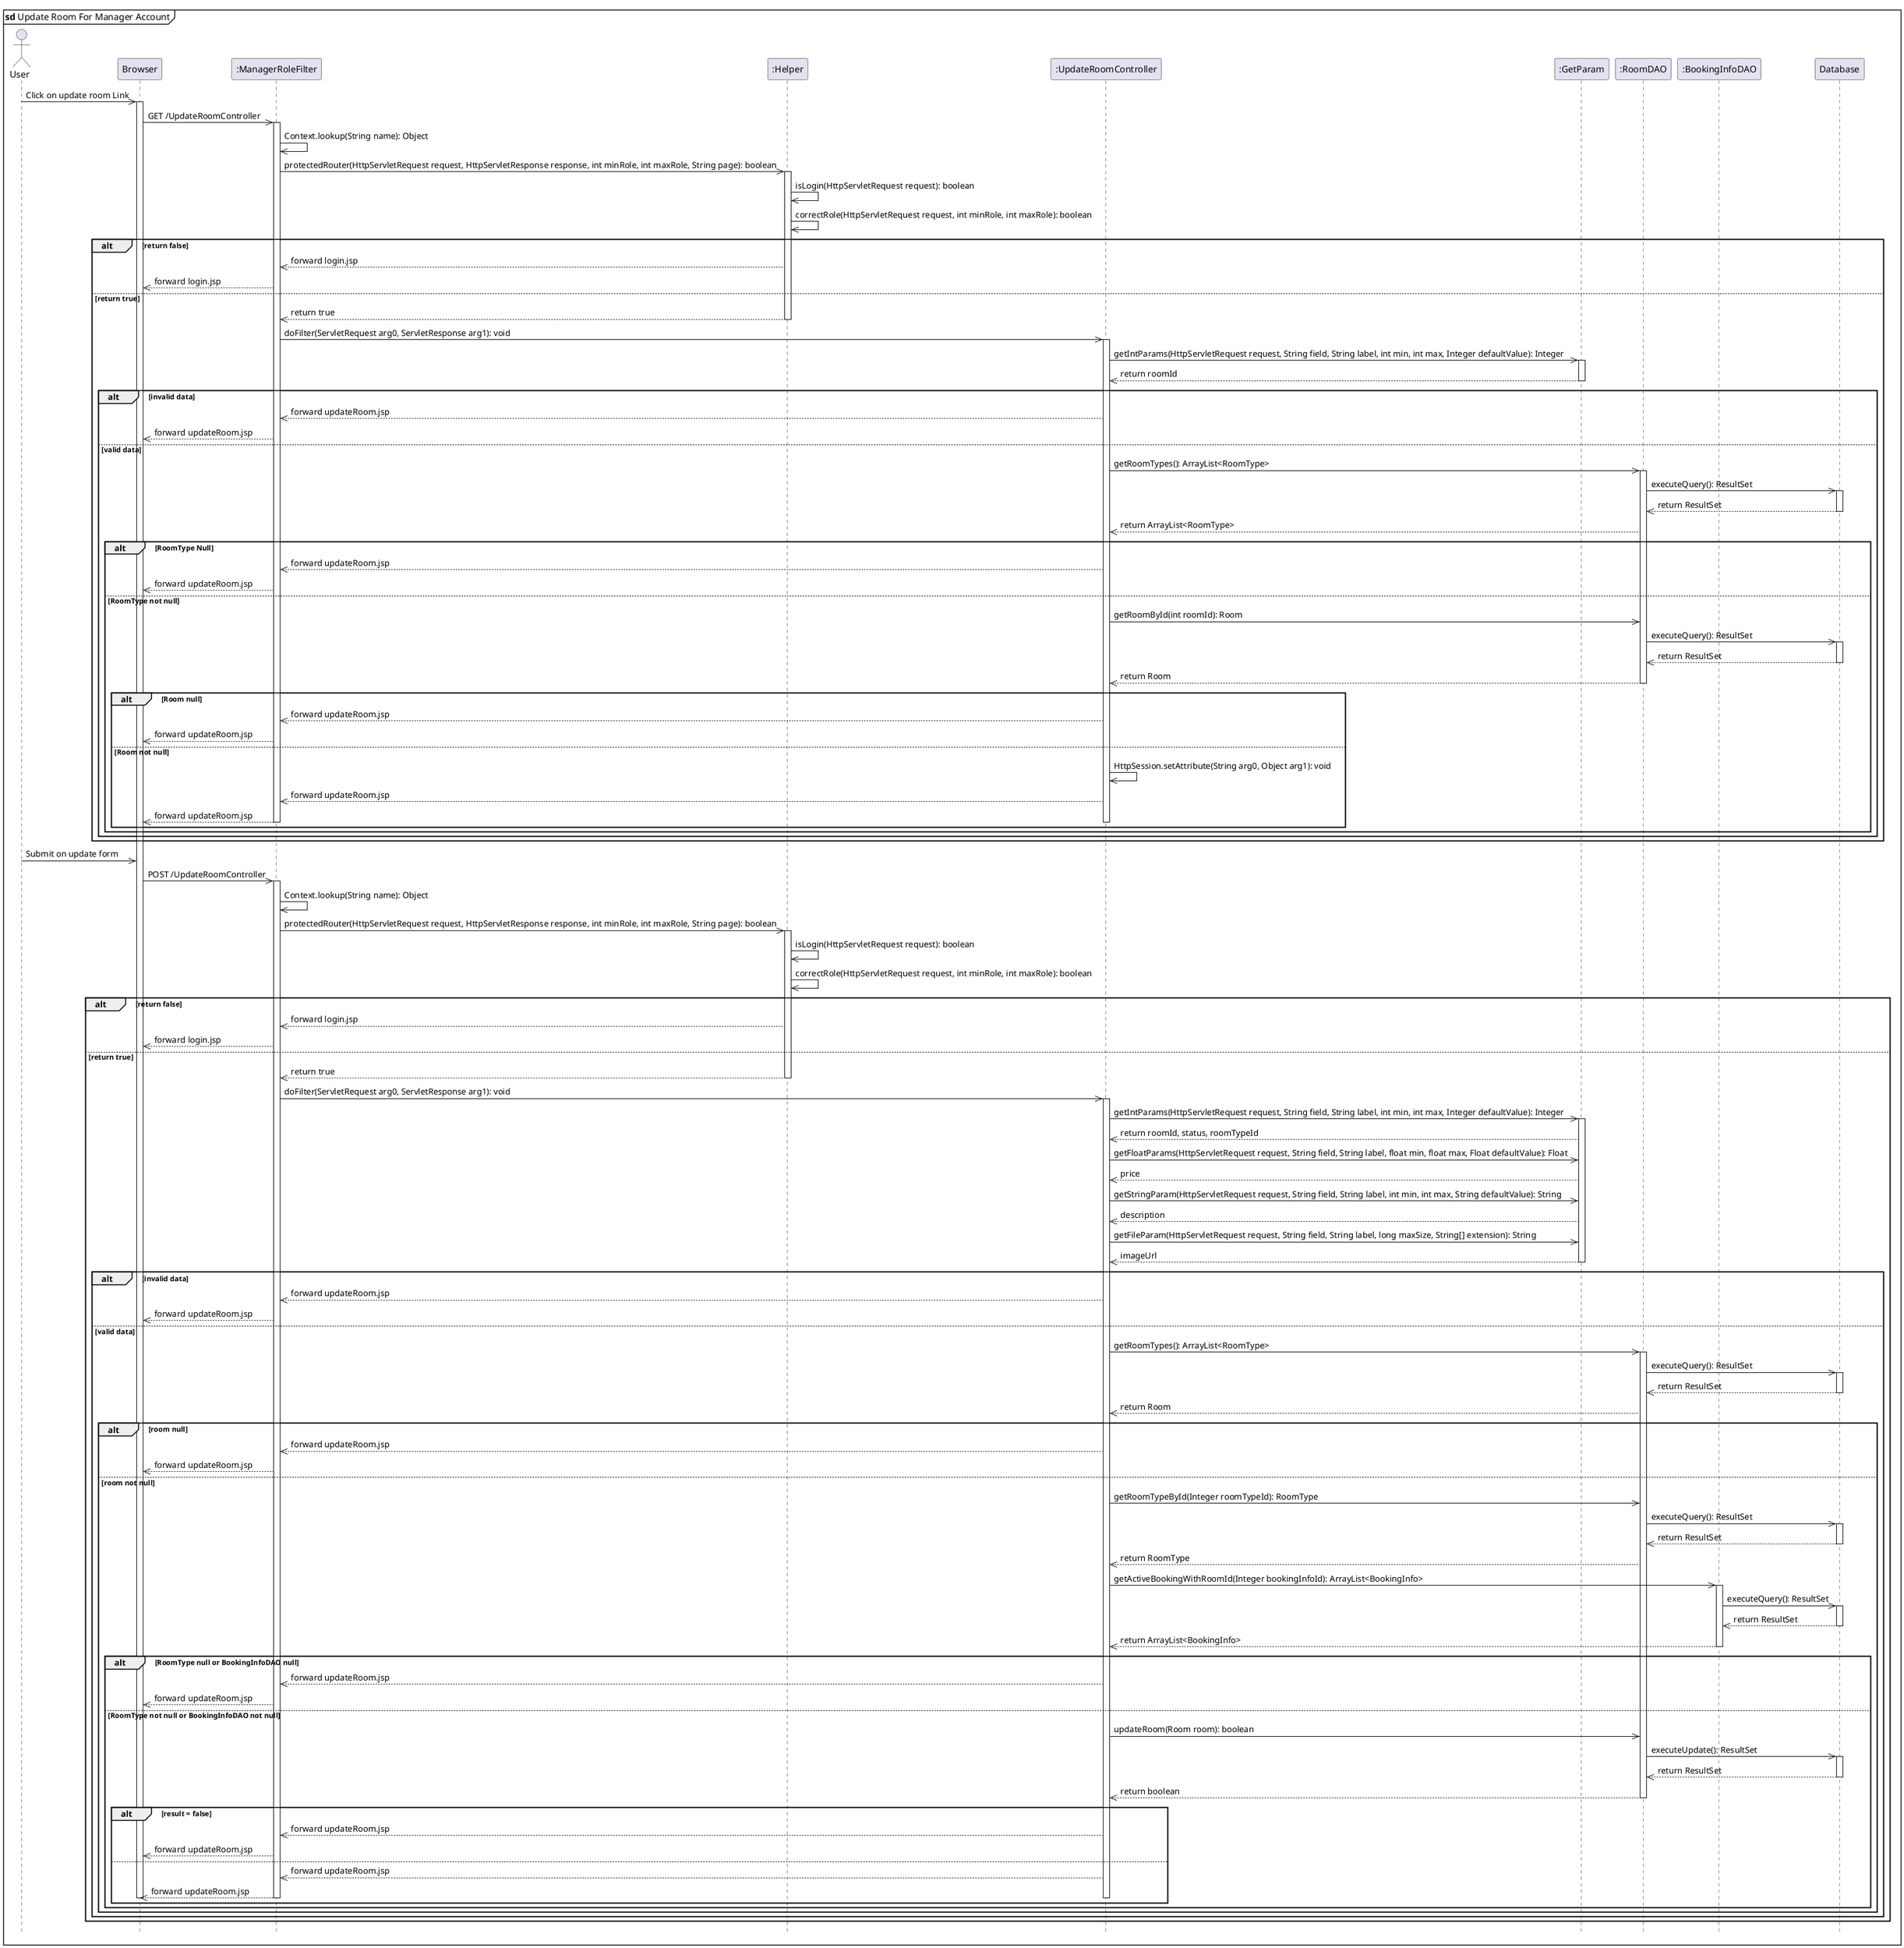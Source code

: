 @startuml updateRoom

hide footbox
mainframe <b>sd</b> Update Room For Manager Account

actor User
participant "Browser" as Browser
participant ":ManagerRoleFilter" as ManagerRoleFilter
participant ":Helper" as Helper
participant ":UpdateRoomController" as UpdateRoomController
participant ":GetParam" as GetParam
participant ":RoomDAO" as RoomDAO
participant ":BookingInfoDAO" as BookingInfoDAO
participant "Database" as DB


User ->> Browser: Click on update room Link
activate Browser
Browser ->> ManagerRoleFilter: GET /UpdateRoomController
activate ManagerRoleFilter
ManagerRoleFilter ->> ManagerRoleFilter: Context.lookup(String name): Object
ManagerRoleFilter ->> Helper: protectedRouter(HttpServletRequest request, HttpServletResponse response, int minRole, int maxRole, String page): boolean
activate Helper
Helper ->> Helper: isLogin(HttpServletRequest request): boolean
Helper ->> Helper: correctRole(HttpServletRequest request, int minRole, int maxRole): boolean
alt return false 
    Helper -->> ManagerRoleFilter: forward login.jsp
    ManagerRoleFilter -->> Browser: forward login.jsp
else return true
    Helper -->> ManagerRoleFilter: return true
    deactivate Helper
    ManagerRoleFilter ->> UpdateRoomController: doFilter(ServletRequest arg0, ServletResponse arg1): void
    activate UpdateRoomController
    UpdateRoomController ->> GetParam: getIntParams(HttpServletRequest request, String field, String label, int min, int max, Integer defaultValue): Integer
    activate GetParam
    GetParam -->> UpdateRoomController: return roomId
    deactivate GetParam
    alt invalid data
        UpdateRoomController -->> ManagerRoleFilter: forward updateRoom.jsp
        ManagerRoleFilter -->> Browser: forward updateRoom.jsp 
    else valid data
        UpdateRoomController ->> RoomDAO: getRoomTypes(): ArrayList<RoomType>
        activate RoomDAO
        RoomDAO ->> DB: executeQuery(): ResultSet
        activate DB
        DB -->> RoomDAO: return ResultSet
        deactivate DB
        RoomDAO -->> UpdateRoomController: return ArrayList<RoomType>
        alt RoomType Null 
            UpdateRoomController -->> ManagerRoleFilter: forward updateRoom.jsp
            ManagerRoleFilter -->> Browser: forward updateRoom.jsp 
        else RoomType not null
            UpdateRoomController ->> RoomDAO: getRoomById(int roomId): Room
            RoomDAO ->> DB: executeQuery(): ResultSet
            activate DB
            DB -->> RoomDAO: return ResultSet
            deactivate DB
            RoomDAO -->> UpdateRoomController:  return Room
            deactivate RoomDAO
            alt Room null
                UpdateRoomController -->> ManagerRoleFilter: forward updateRoom.jsp
                ManagerRoleFilter -->> Browser: forward updateRoom.jsp 
            else Room not null
                UpdateRoomController ->> UpdateRoomController: HttpSession.setAttribute(String arg0, Object arg1): void
                UpdateRoomController -->> ManagerRoleFilter: forward updateRoom.jsp
                ManagerRoleFilter -->> Browser: forward updateRoom.jsp 
                deactivate ManagerRoleFilter
                deactivate UpdateRoomController
            end 
        end
    end
end

User ->> Browser: Submit on update form 
Browser ->> ManagerRoleFilter: POST /UpdateRoomController
activate ManagerRoleFilter
ManagerRoleFilter ->> ManagerRoleFilter: Context.lookup(String name): Object
ManagerRoleFilter ->> Helper: protectedRouter(HttpServletRequest request, HttpServletResponse response, int minRole, int maxRole, String page): boolean
activate Helper
Helper ->> Helper: isLogin(HttpServletRequest request): boolean
Helper ->> Helper: correctRole(HttpServletRequest request, int minRole, int maxRole): boolean
alt return false 
    Helper -->> ManagerRoleFilter: forward login.jsp
    ManagerRoleFilter -->> Browser: forward login.jsp
else return true
    Helper -->> ManagerRoleFilter: return true
    deactivate Helper
    ManagerRoleFilter ->> UpdateRoomController: doFilter(ServletRequest arg0, ServletResponse arg1): void
    activate UpdateRoomController
    UpdateRoomController ->> GetParam: getIntParams(HttpServletRequest request, String field, String label, int min, int max, Integer defaultValue): Integer
    activate GetParam
    GetParam -->> UpdateRoomController: return roomId, status, roomTypeId
    UpdateRoomController ->> GetParam: getFloatParams(HttpServletRequest request, String field, String label, float min, float max, Float defaultValue): Float
    GetParam -->> UpdateRoomController: price
    UpdateRoomController ->> GetParam: getStringParam(HttpServletRequest request, String field, String label, int min, int max, String defaultValue): String
    GetParam -->> UpdateRoomController: description
    UpdateRoomController ->> GetParam: getFileParam(HttpServletRequest request, String field, String label, long maxSize, String[] extension): String
    GetParam -->> UpdateRoomController: imageUrl
    deactivate GetParam
    alt invalid data
        UpdateRoomController -->> ManagerRoleFilter: forward updateRoom.jsp
                ManagerRoleFilter -->> Browser: forward updateRoom.jsp 
    else valid data
        UpdateRoomController ->> RoomDAO: getRoomTypes(): ArrayList<RoomType>
        activate RoomDAO
        RoomDAO ->> DB: executeQuery(): ResultSet
        activate DB
        DB -->> RoomDAO: return ResultSet
        deactivate DB
        RoomDAO -->> UpdateRoomController:  return Room
        alt room null
            UpdateRoomController -->> ManagerRoleFilter: forward updateRoom.jsp
            ManagerRoleFilter -->> Browser: forward updateRoom.jsp 
        else room not null
            UpdateRoomController ->> RoomDAO: getRoomTypeById(Integer roomTypeId): RoomType
            RoomDAO ->> DB: executeQuery(): ResultSet
            activate DB
            DB -->> RoomDAO: return ResultSet
            deactivate DB
            RoomDAO -->> UpdateRoomController:  return RoomType
            UpdateRoomController ->> BookingInfoDAO:  getActiveBookingWithRoomId(Integer bookingInfoId): ArrayList<BookingInfo>
            activate BookingInfoDAO
            BookingInfoDAO ->> DB: executeQuery(): ResultSet
            activate DB
            DB -->> BookingInfoDAO: return ResultSet
            deactivate DB
            BookingInfoDAO -->> UpdateRoomController:  return ArrayList<BookingInfo>
            deactivate BookingInfoDAO
            alt RoomType null or BookingInfoDAO null
                UpdateRoomController -->> ManagerRoleFilter: forward updateRoom.jsp
                ManagerRoleFilter -->> Browser: forward updateRoom.jsp 
            else RoomType not null or BookingInfoDAO not null
                UpdateRoomController ->> RoomDAO: updateRoom(Room room): boolean
                RoomDAO ->> DB: executeUpdate(): ResultSet
                activate DB
                DB -->> RoomDAO: return ResultSet
                deactivate DB
                RoomDAO -->> UpdateRoomController:  return boolean
                deactivate RoomDAO
                alt result = false
                    UpdateRoomController -->> ManagerRoleFilter: forward updateRoom.jsp
                    ManagerRoleFilter -->> Browser: forward updateRoom.jsp 
                else
                    UpdateRoomController -->> ManagerRoleFilter: forward updateRoom.jsp
                    ManagerRoleFilter -->> Browser: forward updateRoom.jsp 
                    deactivate UpdateRoomController
                    deactivate Browser
                    deactivate ManagerRoleFilter
                end
            end
        end
    end
end

@enduml